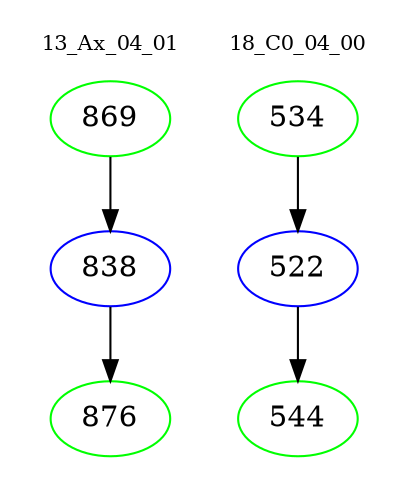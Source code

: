 digraph{
subgraph cluster_0 {
color = white
label = "13_Ax_04_01";
fontsize=10;
T0_869 [label="869", color="green"]
T0_869 -> T0_838 [color="black"]
T0_838 [label="838", color="blue"]
T0_838 -> T0_876 [color="black"]
T0_876 [label="876", color="green"]
}
subgraph cluster_1 {
color = white
label = "18_C0_04_00";
fontsize=10;
T1_534 [label="534", color="green"]
T1_534 -> T1_522 [color="black"]
T1_522 [label="522", color="blue"]
T1_522 -> T1_544 [color="black"]
T1_544 [label="544", color="green"]
}
}
